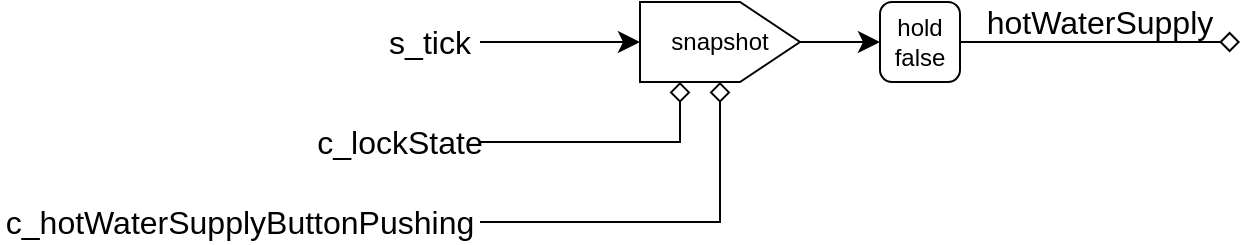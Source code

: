 <mxfile version="24.7.8">
  <diagram name="ページ1" id="69oDV_6YqKynkooxf3cn">
    <mxGraphModel dx="890" dy="636" grid="1" gridSize="10" guides="1" tooltips="1" connect="1" arrows="1" fold="1" page="0" pageScale="1" pageWidth="827" pageHeight="1169" math="0" shadow="0">
      <root>
        <mxCell id="0" />
        <mxCell id="1" parent="0" />
        <mxCell id="-Sn-b68aIxlAVPltc0eg-5" style="edgeStyle=none;curved=1;rounded=0;orthogonalLoop=1;jettySize=auto;html=1;entryX=0.5;entryY=0;entryDx=0;entryDy=0;fontSize=12;startSize=8;endSize=8;" edge="1" parent="1" source="-Sn-b68aIxlAVPltc0eg-1" target="-Sn-b68aIxlAVPltc0eg-4">
          <mxGeometry relative="1" as="geometry" />
        </mxCell>
        <mxCell id="-Sn-b68aIxlAVPltc0eg-1" value="s_tick" style="text;html=1;align=center;verticalAlign=middle;whiteSpace=wrap;rounded=0;fontSize=16;" vertex="1" parent="1">
          <mxGeometry x="70" y="90" width="50" height="20" as="geometry" />
        </mxCell>
        <mxCell id="-Sn-b68aIxlAVPltc0eg-6" style="edgeStyle=none;curved=0;rounded=0;orthogonalLoop=1;jettySize=auto;html=1;entryX=0;entryY=0.25;entryDx=0;entryDy=0;fontSize=12;startSize=8;endSize=8;endArrow=diamond;endFill=0;" edge="1" parent="1" source="-Sn-b68aIxlAVPltc0eg-2" target="-Sn-b68aIxlAVPltc0eg-4">
          <mxGeometry relative="1" as="geometry">
            <Array as="points">
              <mxPoint x="220" y="150" />
            </Array>
          </mxGeometry>
        </mxCell>
        <mxCell id="-Sn-b68aIxlAVPltc0eg-2" value="c_lockState" style="text;html=1;align=center;verticalAlign=middle;whiteSpace=wrap;rounded=0;fontSize=16;" vertex="1" parent="1">
          <mxGeometry x="40" y="140" width="80" height="20" as="geometry" />
        </mxCell>
        <mxCell id="-Sn-b68aIxlAVPltc0eg-7" style="edgeStyle=none;curved=0;rounded=0;orthogonalLoop=1;jettySize=auto;html=1;entryX=0;entryY=0.5;entryDx=0;entryDy=0;fontSize=12;startSize=8;endSize=8;endArrow=diamond;endFill=0;" edge="1" parent="1" source="-Sn-b68aIxlAVPltc0eg-3" target="-Sn-b68aIxlAVPltc0eg-4">
          <mxGeometry relative="1" as="geometry">
            <Array as="points">
              <mxPoint x="240" y="190" />
            </Array>
          </mxGeometry>
        </mxCell>
        <mxCell id="-Sn-b68aIxlAVPltc0eg-3" value="c_hotWaterSupplyButtonPushing" style="text;html=1;align=center;verticalAlign=middle;whiteSpace=wrap;rounded=0;fontSize=16;" vertex="1" parent="1">
          <mxGeometry x="-120" y="180" width="240" height="20" as="geometry" />
        </mxCell>
        <mxCell id="-Sn-b68aIxlAVPltc0eg-8" style="edgeStyle=none;curved=1;rounded=0;orthogonalLoop=1;jettySize=auto;html=1;fontSize=12;startSize=8;endSize=8;entryX=0;entryY=0.5;entryDx=0;entryDy=0;" edge="1" parent="1" source="-Sn-b68aIxlAVPltc0eg-4" target="-Sn-b68aIxlAVPltc0eg-9">
          <mxGeometry relative="1" as="geometry">
            <mxPoint x="320" y="100" as="targetPoint" />
          </mxGeometry>
        </mxCell>
        <mxCell id="-Sn-b68aIxlAVPltc0eg-4" value="snapshot" style="shape=offPageConnector;whiteSpace=wrap;html=1;direction=north;" vertex="1" parent="1">
          <mxGeometry x="200" y="80" width="80" height="40" as="geometry" />
        </mxCell>
        <mxCell id="-Sn-b68aIxlAVPltc0eg-10" style="edgeStyle=none;curved=1;rounded=0;orthogonalLoop=1;jettySize=auto;html=1;fontSize=12;startSize=8;endSize=8;endArrow=diamond;endFill=0;" edge="1" parent="1" source="-Sn-b68aIxlAVPltc0eg-9">
          <mxGeometry relative="1" as="geometry">
            <mxPoint x="500" y="100" as="targetPoint" />
          </mxGeometry>
        </mxCell>
        <mxCell id="-Sn-b68aIxlAVPltc0eg-9" value="hold&lt;div&gt;false&lt;/div&gt;" style="rounded=1;whiteSpace=wrap;html=1;" vertex="1" parent="1">
          <mxGeometry x="320" y="80" width="40" height="40" as="geometry" />
        </mxCell>
        <mxCell id="-Sn-b68aIxlAVPltc0eg-11" value="hotWaterSupply" style="text;html=1;align=center;verticalAlign=middle;whiteSpace=wrap;rounded=0;fontSize=16;" vertex="1" parent="1">
          <mxGeometry x="370" y="80" width="120" height="20" as="geometry" />
        </mxCell>
      </root>
    </mxGraphModel>
  </diagram>
</mxfile>
